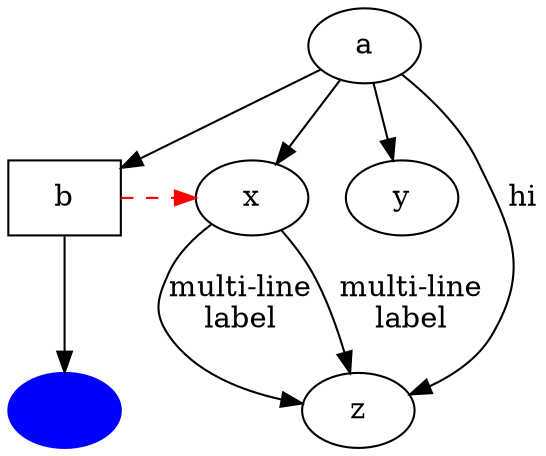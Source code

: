 digraph test3 {
       a -> b -> c;
       a -> {x y};
       b [shape=box];
       b [shape=box];
       c [label="hello\nworld",color=blue,fontsize=340282366920938463463374607431768211457,
            fontname="Palatino-Italic",fontcolor=red,style=filled];
       a -> z [label="hi", weight=1];
       x -> z [label="multi-line\nlabel"];
       x -> z [label="multi-line\nlabel"];
       edge [style=dashed,color=red];
       b -> x;
       {rank=same; b x}
}

